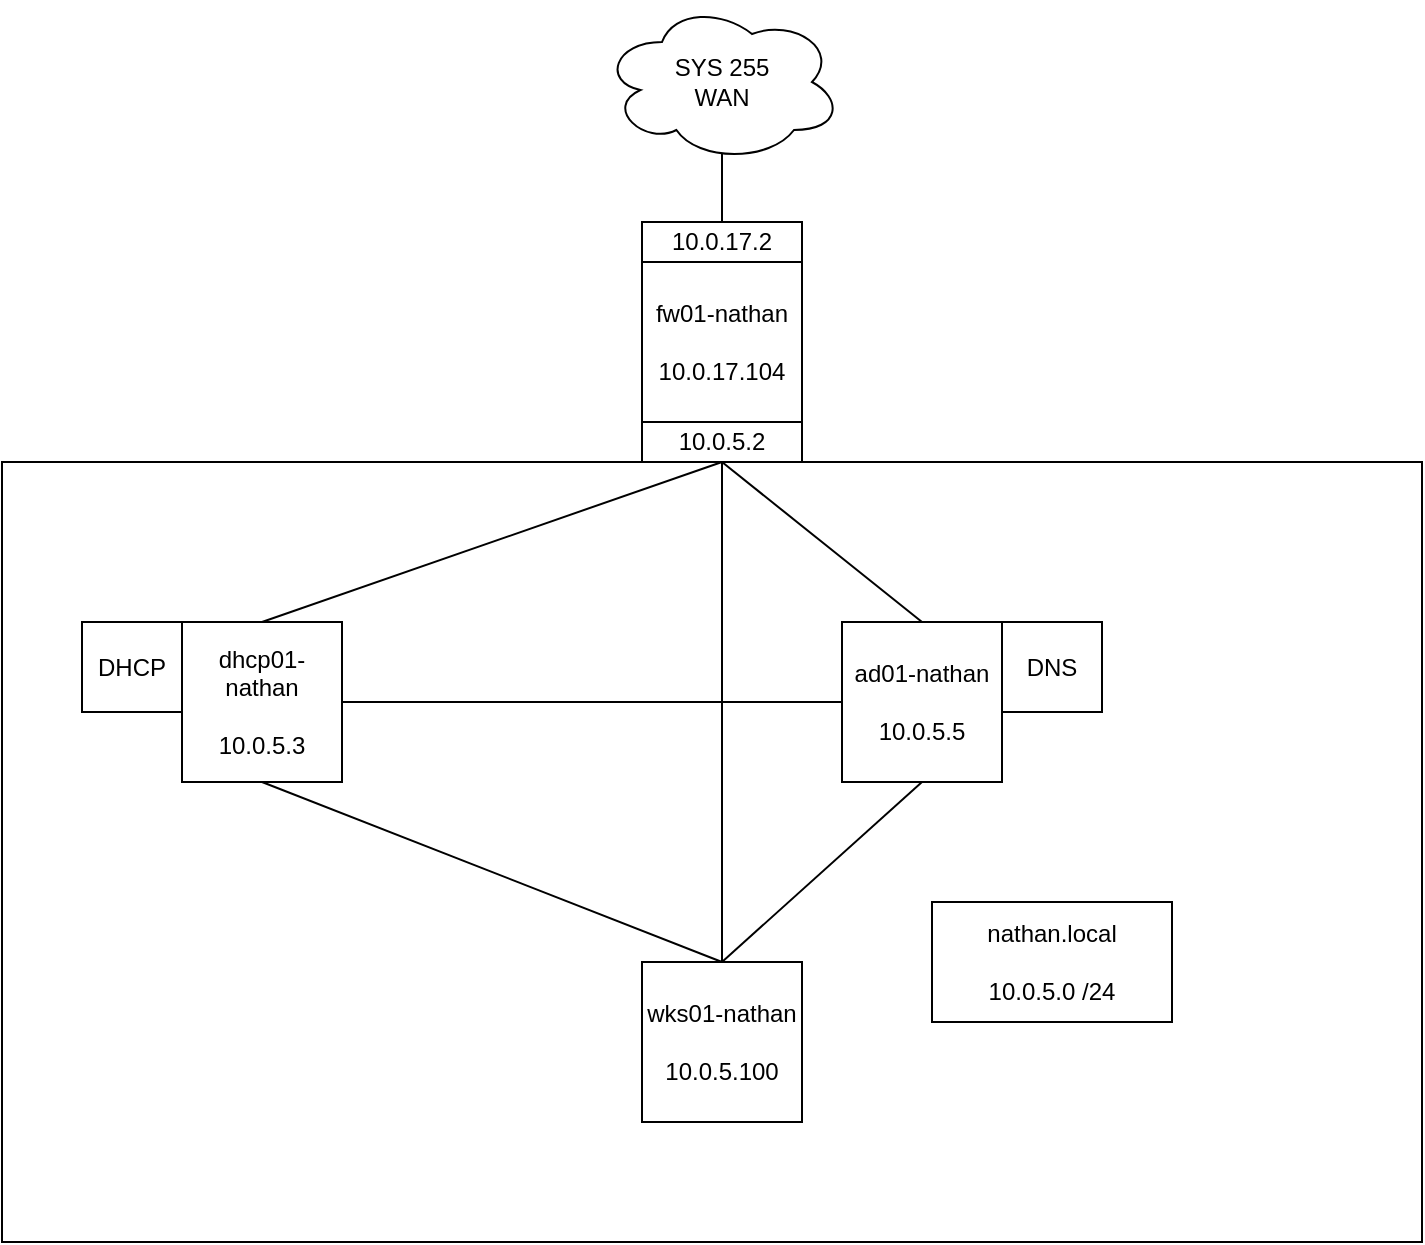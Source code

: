 <mxfile version="23.1.2" type="github">
  <diagram name="Page-1" id="822b0af5-4adb-64df-f703-e8dfc1f81529">
    <mxGraphModel dx="792" dy="1104" grid="1" gridSize="10" guides="1" tooltips="1" connect="1" arrows="1" fold="1" page="1" pageScale="1" pageWidth="1100" pageHeight="850" background="none" math="0" shadow="0">
      <root>
        <mxCell id="0" />
        <mxCell id="1" parent="0" />
        <mxCell id="k9p167rnngZEbdP0Ajg7-18" value="" style="rounded=0;whiteSpace=wrap;html=1;glass=0;perimeterSpacing=1;strokeWidth=1;movable=0;resizable=0;rotatable=0;deletable=0;editable=0;locked=1;connectable=0;" vertex="1" parent="1">
          <mxGeometry x="90" y="280" width="710" height="390" as="geometry" />
        </mxCell>
        <mxCell id="-IeLTNNZ7KWvEU6to_KN-1" value="fw01-nathan&lt;br&gt;&lt;br&gt;10.0.17.104" style="whiteSpace=wrap;html=1;aspect=fixed;" parent="1" vertex="1">
          <mxGeometry x="410" y="180" width="80" height="80" as="geometry" />
        </mxCell>
        <mxCell id="-IeLTNNZ7KWvEU6to_KN-2" value="wks01-nathan&lt;br&gt;&lt;br&gt;10.0.5.100" style="whiteSpace=wrap;html=1;aspect=fixed;" parent="1" vertex="1">
          <mxGeometry x="410" y="530" width="80" height="80" as="geometry" />
        </mxCell>
        <mxCell id="-IeLTNNZ7KWvEU6to_KN-3" value="ad01-nathan&lt;br&gt;&lt;br&gt;10.0.5.5" style="whiteSpace=wrap;html=1;aspect=fixed;" parent="1" vertex="1">
          <mxGeometry x="510" y="360" width="80" height="80" as="geometry" />
        </mxCell>
        <mxCell id="-IeLTNNZ7KWvEU6to_KN-4" value="dhcp01-nathan&lt;br&gt;&lt;br&gt;10.0.5.3" style="whiteSpace=wrap;html=1;aspect=fixed;" parent="1" vertex="1">
          <mxGeometry x="180" y="360" width="80" height="80" as="geometry" />
        </mxCell>
        <mxCell id="k9p167rnngZEbdP0Ajg7-1" value="" style="endArrow=none;html=1;rounded=0;exitX=0.5;exitY=1;exitDx=0;exitDy=0;entryX=0.5;entryY=0;entryDx=0;entryDy=0;" edge="1" parent="1" source="-IeLTNNZ7KWvEU6to_KN-3" target="-IeLTNNZ7KWvEU6to_KN-2">
          <mxGeometry width="50" height="50" relative="1" as="geometry">
            <mxPoint x="380" y="590" as="sourcePoint" />
            <mxPoint x="430" y="540" as="targetPoint" />
          </mxGeometry>
        </mxCell>
        <mxCell id="k9p167rnngZEbdP0Ajg7-2" value="" style="endArrow=none;html=1;rounded=0;exitX=0.5;exitY=1;exitDx=0;exitDy=0;entryX=0.5;entryY=0;entryDx=0;entryDy=0;" edge="1" parent="1" source="-IeLTNNZ7KWvEU6to_KN-4" target="-IeLTNNZ7KWvEU6to_KN-2">
          <mxGeometry width="50" height="50" relative="1" as="geometry">
            <mxPoint x="380" y="590" as="sourcePoint" />
            <mxPoint x="430" y="540" as="targetPoint" />
          </mxGeometry>
        </mxCell>
        <mxCell id="k9p167rnngZEbdP0Ajg7-4" value="10.0.5.2" style="rounded=0;whiteSpace=wrap;html=1;" vertex="1" parent="1">
          <mxGeometry x="410" y="260" width="80" height="20" as="geometry" />
        </mxCell>
        <mxCell id="k9p167rnngZEbdP0Ajg7-5" value="" style="endArrow=none;html=1;rounded=0;entryX=0.5;entryY=1;entryDx=0;entryDy=0;exitX=0.5;exitY=0;exitDx=0;exitDy=0;" edge="1" parent="1" source="-IeLTNNZ7KWvEU6to_KN-3" target="k9p167rnngZEbdP0Ajg7-4">
          <mxGeometry width="50" height="50" relative="1" as="geometry">
            <mxPoint x="380" y="590" as="sourcePoint" />
            <mxPoint x="430" y="540" as="targetPoint" />
          </mxGeometry>
        </mxCell>
        <mxCell id="k9p167rnngZEbdP0Ajg7-6" value="10.0.17.2" style="rounded=0;whiteSpace=wrap;html=1;" vertex="1" parent="1">
          <mxGeometry x="410" y="160" width="80" height="20" as="geometry" />
        </mxCell>
        <mxCell id="k9p167rnngZEbdP0Ajg7-8" value="DNS" style="rounded=0;whiteSpace=wrap;html=1;" vertex="1" parent="1">
          <mxGeometry x="590" y="360" width="50" height="45" as="geometry" />
        </mxCell>
        <mxCell id="k9p167rnngZEbdP0Ajg7-9" value="" style="endArrow=none;html=1;rounded=0;entryX=0.5;entryY=0;entryDx=0;entryDy=0;exitX=0.5;exitY=1;exitDx=0;exitDy=0;" edge="1" parent="1" source="k9p167rnngZEbdP0Ajg7-4" target="-IeLTNNZ7KWvEU6to_KN-2">
          <mxGeometry width="50" height="50" relative="1" as="geometry">
            <mxPoint x="380" y="590" as="sourcePoint" />
            <mxPoint x="430" y="540" as="targetPoint" />
          </mxGeometry>
        </mxCell>
        <mxCell id="k9p167rnngZEbdP0Ajg7-10" value="" style="endArrow=none;html=1;rounded=0;entryX=0.5;entryY=1;entryDx=0;entryDy=0;" edge="1" parent="1" target="k9p167rnngZEbdP0Ajg7-4">
          <mxGeometry width="50" height="50" relative="1" as="geometry">
            <mxPoint x="220" y="360" as="sourcePoint" />
            <mxPoint x="270" y="310" as="targetPoint" />
          </mxGeometry>
        </mxCell>
        <mxCell id="k9p167rnngZEbdP0Ajg7-13" value="" style="endArrow=none;html=1;rounded=0;entryX=1;entryY=0.5;entryDx=0;entryDy=0;exitX=0;exitY=0.5;exitDx=0;exitDy=0;" edge="1" parent="1" source="-IeLTNNZ7KWvEU6to_KN-3" target="-IeLTNNZ7KWvEU6to_KN-4">
          <mxGeometry width="50" height="50" relative="1" as="geometry">
            <mxPoint x="380" y="590" as="sourcePoint" />
            <mxPoint x="430" y="540" as="targetPoint" />
          </mxGeometry>
        </mxCell>
        <mxCell id="k9p167rnngZEbdP0Ajg7-16" value="DHCP" style="rounded=0;whiteSpace=wrap;html=1;" vertex="1" parent="1">
          <mxGeometry x="130" y="360" width="50" height="45" as="geometry" />
        </mxCell>
        <mxCell id="k9p167rnngZEbdP0Ajg7-19" value="nathan.local&lt;br&gt;&lt;br&gt;10.0.5.0 /24" style="rounded=0;whiteSpace=wrap;html=1;" vertex="1" parent="1">
          <mxGeometry x="555" y="500" width="120" height="60" as="geometry" />
        </mxCell>
        <mxCell id="k9p167rnngZEbdP0Ajg7-20" value="" style="endArrow=none;html=1;rounded=0;entryX=0.5;entryY=0;entryDx=0;entryDy=0;" edge="1" parent="1" target="k9p167rnngZEbdP0Ajg7-6">
          <mxGeometry width="50" height="50" relative="1" as="geometry">
            <mxPoint x="450" y="120" as="sourcePoint" />
            <mxPoint x="440" y="440" as="targetPoint" />
          </mxGeometry>
        </mxCell>
        <mxCell id="k9p167rnngZEbdP0Ajg7-21" value="SYS 255&lt;br&gt;WAN" style="ellipse;shape=cloud;whiteSpace=wrap;html=1;" vertex="1" parent="1">
          <mxGeometry x="390" y="50" width="120" height="80" as="geometry" />
        </mxCell>
      </root>
    </mxGraphModel>
  </diagram>
</mxfile>
